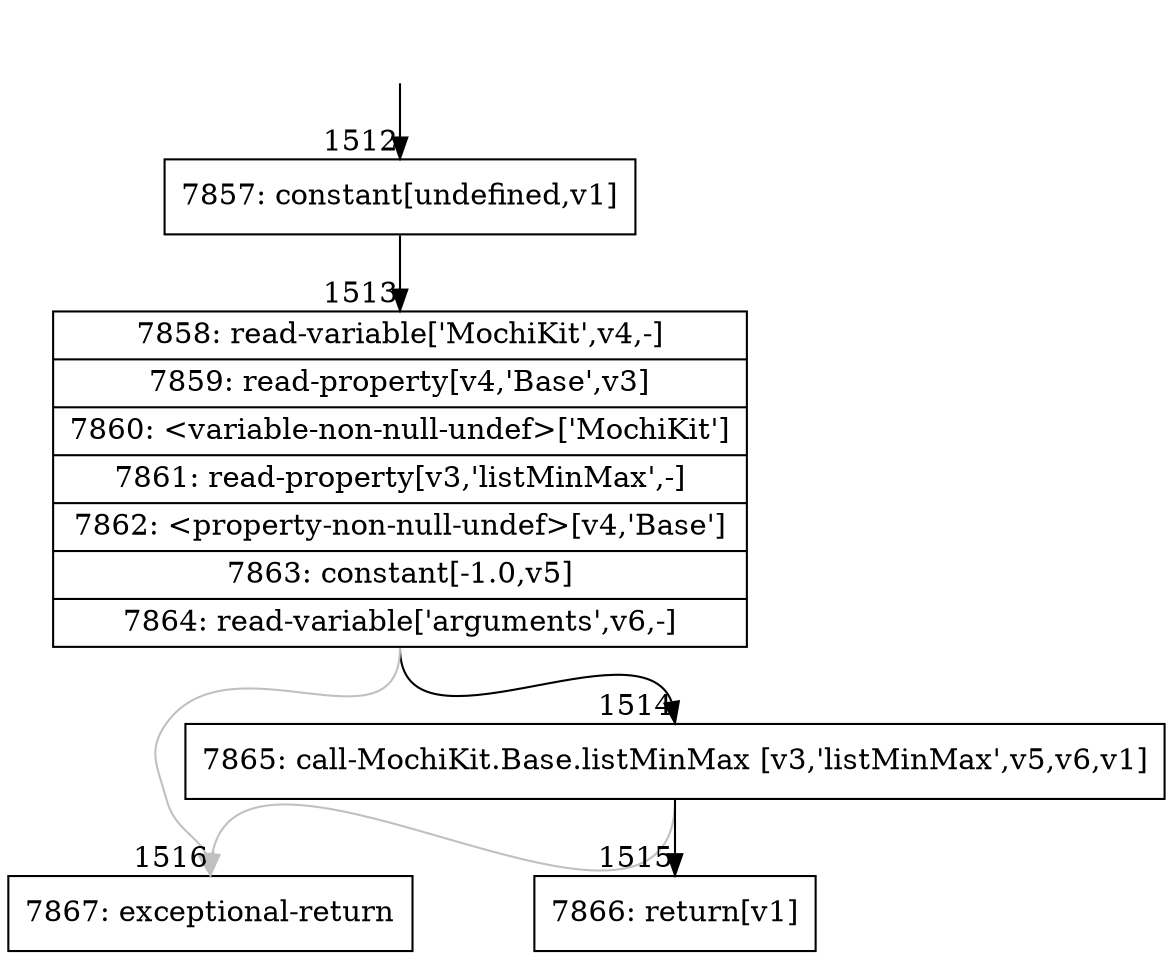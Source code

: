 digraph {
rankdir="TD"
BB_entry105[shape=none,label=""];
BB_entry105 -> BB1512 [tailport=s, headport=n, headlabel="    1512"]
BB1512 [shape=record label="{7857: constant[undefined,v1]}" ] 
BB1512 -> BB1513 [tailport=s, headport=n, headlabel="      1513"]
BB1513 [shape=record label="{7858: read-variable['MochiKit',v4,-]|7859: read-property[v4,'Base',v3]|7860: \<variable-non-null-undef\>['MochiKit']|7861: read-property[v3,'listMinMax',-]|7862: \<property-non-null-undef\>[v4,'Base']|7863: constant[-1.0,v5]|7864: read-variable['arguments',v6,-]}" ] 
BB1513 -> BB1514 [tailport=s, headport=n, headlabel="      1514"]
BB1513 -> BB1516 [tailport=s, headport=n, color=gray, headlabel="      1516"]
BB1514 [shape=record label="{7865: call-MochiKit.Base.listMinMax [v3,'listMinMax',v5,v6,v1]}" ] 
BB1514 -> BB1515 [tailport=s, headport=n, headlabel="      1515"]
BB1514 -> BB1516 [tailport=s, headport=n, color=gray]
BB1515 [shape=record label="{7866: return[v1]}" ] 
BB1516 [shape=record label="{7867: exceptional-return}" ] 
//#$~ 838
}
